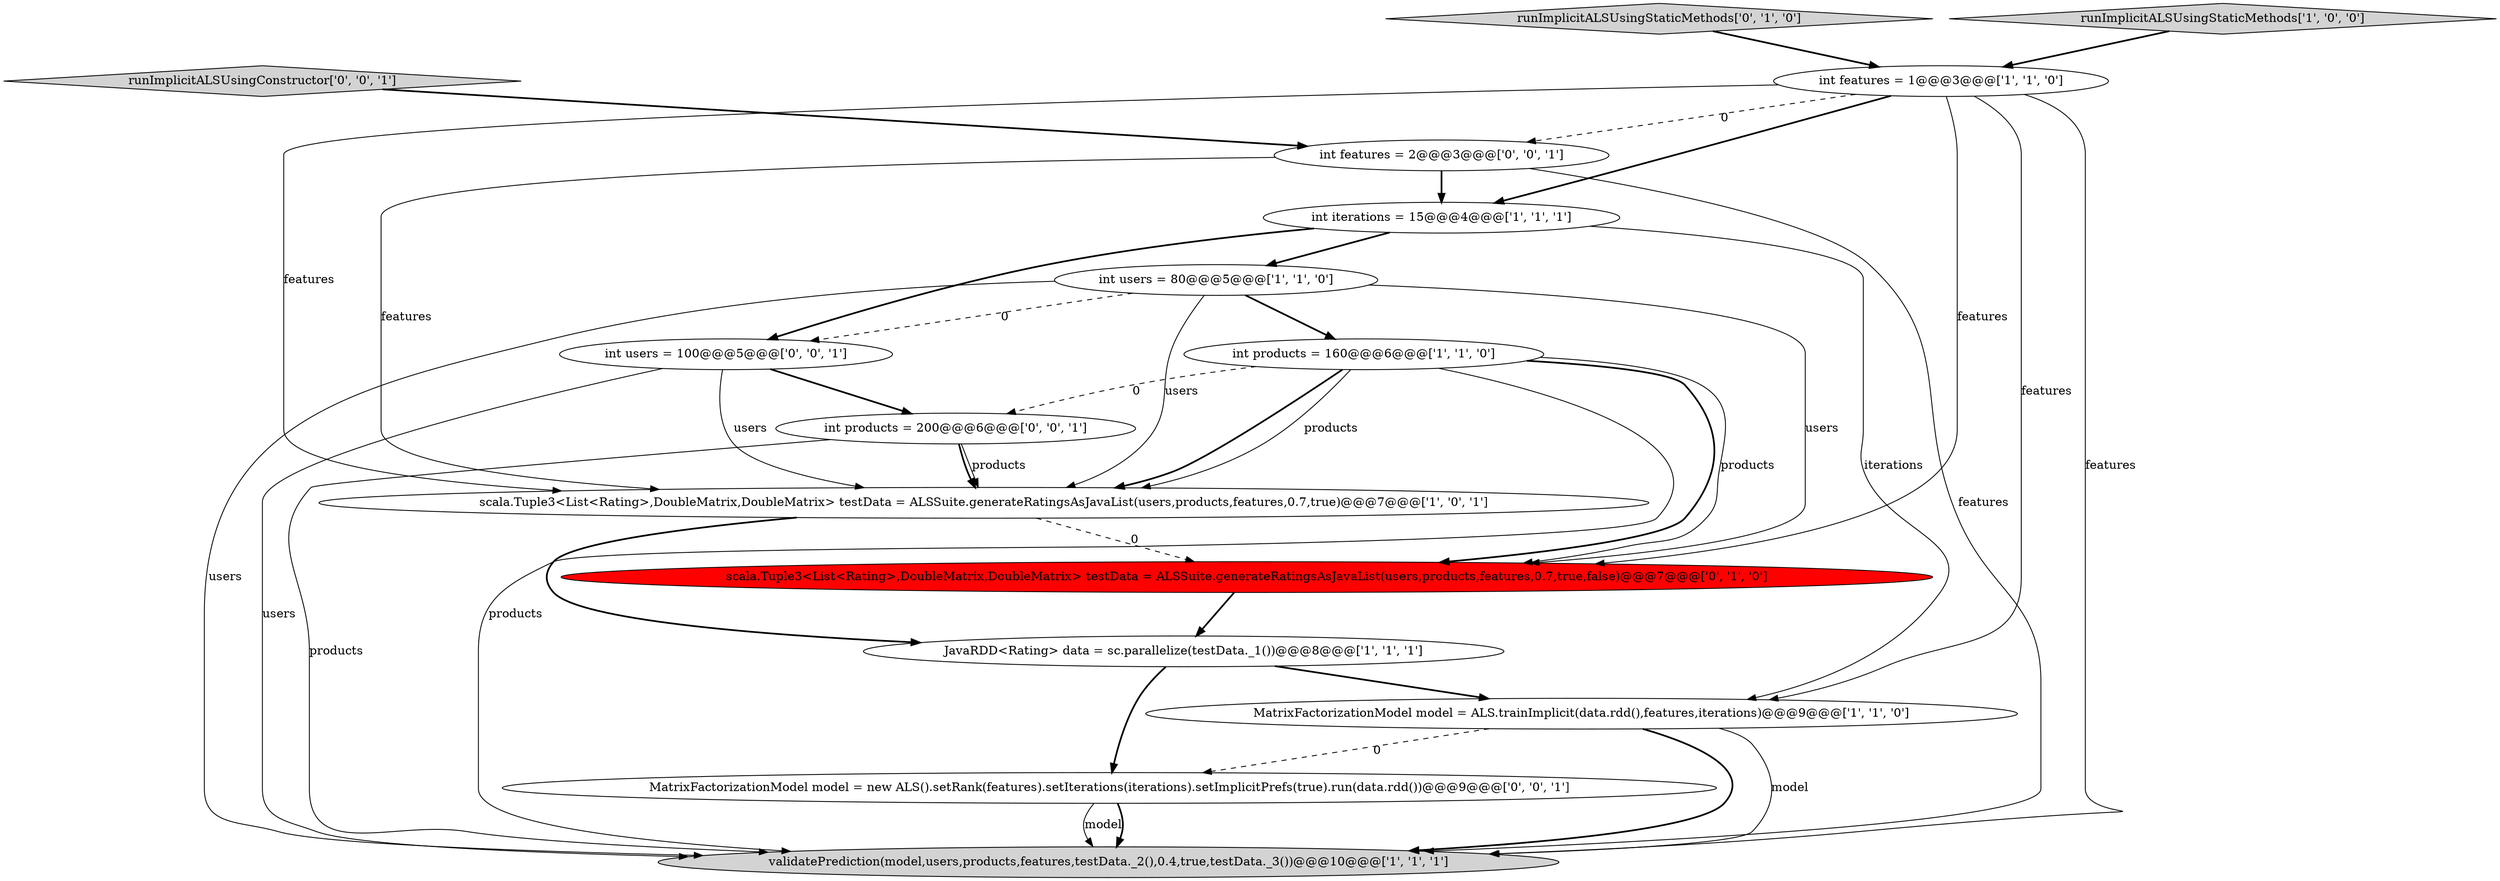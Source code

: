 digraph {
4 [style = filled, label = "int products = 160@@@6@@@['1', '1', '0']", fillcolor = white, shape = ellipse image = "AAA0AAABBB1BBB"];
14 [style = filled, label = "int products = 200@@@6@@@['0', '0', '1']", fillcolor = white, shape = ellipse image = "AAA0AAABBB3BBB"];
3 [style = filled, label = "int iterations = 15@@@4@@@['1', '1', '1']", fillcolor = white, shape = ellipse image = "AAA0AAABBB1BBB"];
9 [style = filled, label = "runImplicitALSUsingStaticMethods['0', '1', '0']", fillcolor = lightgray, shape = diamond image = "AAA0AAABBB2BBB"];
1 [style = filled, label = "JavaRDD<Rating> data = sc.parallelize(testData._1())@@@8@@@['1', '1', '1']", fillcolor = white, shape = ellipse image = "AAA0AAABBB1BBB"];
13 [style = filled, label = "int users = 100@@@5@@@['0', '0', '1']", fillcolor = white, shape = ellipse image = "AAA0AAABBB3BBB"];
6 [style = filled, label = "scala.Tuple3<List<Rating>,DoubleMatrix,DoubleMatrix> testData = ALSSuite.generateRatingsAsJavaList(users,products,features,0.7,true)@@@7@@@['1', '0', '1']", fillcolor = white, shape = ellipse image = "AAA0AAABBB1BBB"];
7 [style = filled, label = "runImplicitALSUsingStaticMethods['1', '0', '0']", fillcolor = lightgray, shape = diamond image = "AAA0AAABBB1BBB"];
2 [style = filled, label = "int features = 1@@@3@@@['1', '1', '0']", fillcolor = white, shape = ellipse image = "AAA0AAABBB1BBB"];
15 [style = filled, label = "runImplicitALSUsingConstructor['0', '0', '1']", fillcolor = lightgray, shape = diamond image = "AAA0AAABBB3BBB"];
8 [style = filled, label = "int users = 80@@@5@@@['1', '1', '0']", fillcolor = white, shape = ellipse image = "AAA0AAABBB1BBB"];
5 [style = filled, label = "validatePrediction(model,users,products,features,testData._2(),0.4,true,testData._3())@@@10@@@['1', '1', '1']", fillcolor = lightgray, shape = ellipse image = "AAA0AAABBB1BBB"];
0 [style = filled, label = "MatrixFactorizationModel model = ALS.trainImplicit(data.rdd(),features,iterations)@@@9@@@['1', '1', '0']", fillcolor = white, shape = ellipse image = "AAA0AAABBB1BBB"];
11 [style = filled, label = "int features = 2@@@3@@@['0', '0', '1']", fillcolor = white, shape = ellipse image = "AAA0AAABBB3BBB"];
10 [style = filled, label = "scala.Tuple3<List<Rating>,DoubleMatrix,DoubleMatrix> testData = ALSSuite.generateRatingsAsJavaList(users,products,features,0.7,true,false)@@@7@@@['0', '1', '0']", fillcolor = red, shape = ellipse image = "AAA1AAABBB2BBB"];
12 [style = filled, label = "MatrixFactorizationModel model = new ALS().setRank(features).setIterations(iterations).setImplicitPrefs(true).run(data.rdd())@@@9@@@['0', '0', '1']", fillcolor = white, shape = ellipse image = "AAA0AAABBB3BBB"];
12->5 [style = solid, label="model"];
4->10 [style = bold, label=""];
8->5 [style = solid, label="users"];
0->5 [style = solid, label="model"];
12->5 [style = bold, label=""];
4->6 [style = bold, label=""];
9->2 [style = bold, label=""];
4->10 [style = solid, label="products"];
2->0 [style = solid, label="features"];
2->3 [style = bold, label=""];
4->5 [style = solid, label="products"];
11->5 [style = solid, label="features"];
2->5 [style = solid, label="features"];
2->6 [style = solid, label="features"];
1->0 [style = bold, label=""];
0->12 [style = dashed, label="0"];
3->0 [style = solid, label="iterations"];
14->5 [style = solid, label="products"];
13->5 [style = solid, label="users"];
6->10 [style = dashed, label="0"];
8->13 [style = dashed, label="0"];
6->1 [style = bold, label=""];
15->11 [style = bold, label=""];
2->10 [style = solid, label="features"];
11->3 [style = bold, label=""];
7->2 [style = bold, label=""];
3->8 [style = bold, label=""];
8->10 [style = solid, label="users"];
1->12 [style = bold, label=""];
3->13 [style = bold, label=""];
4->6 [style = solid, label="products"];
14->6 [style = solid, label="products"];
2->11 [style = dashed, label="0"];
4->14 [style = dashed, label="0"];
8->6 [style = solid, label="users"];
8->4 [style = bold, label=""];
10->1 [style = bold, label=""];
13->14 [style = bold, label=""];
14->6 [style = bold, label=""];
11->6 [style = solid, label="features"];
0->5 [style = bold, label=""];
13->6 [style = solid, label="users"];
}
